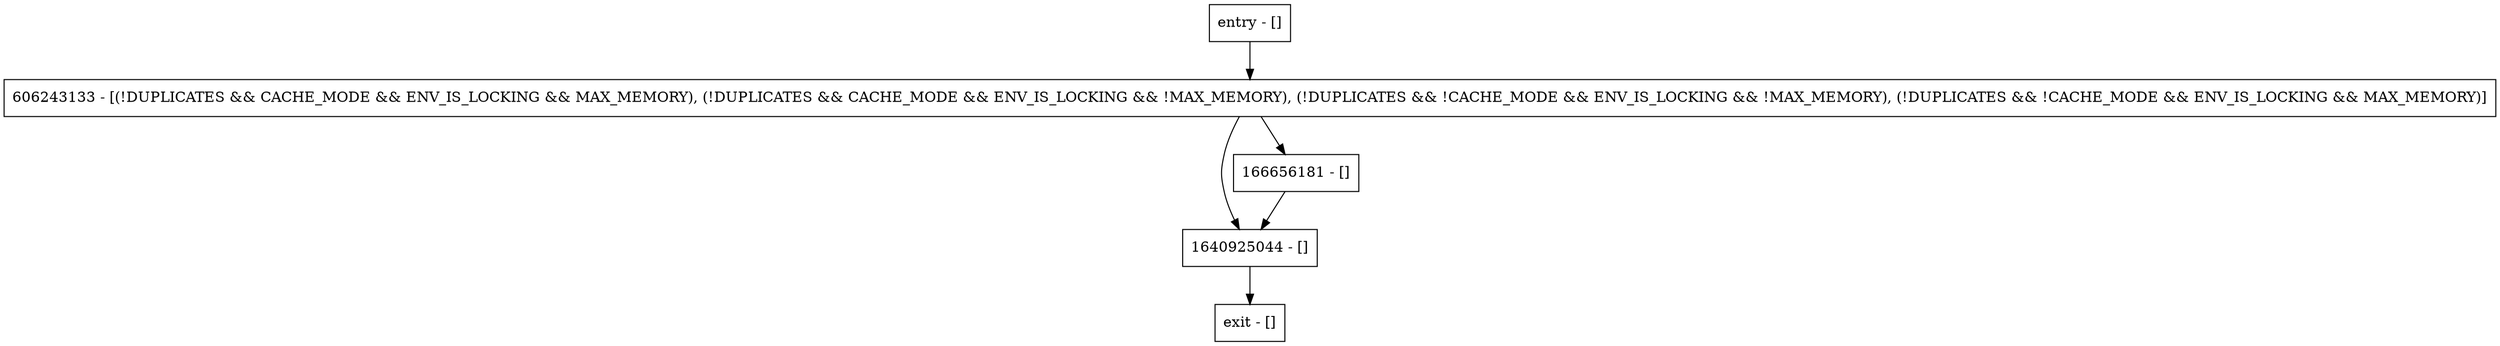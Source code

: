 digraph addCursor {
node [shape=record];
entry [label="entry - []"];
exit [label="exit - []"];
606243133 [label="606243133 - [(!DUPLICATES && CACHE_MODE && ENV_IS_LOCKING && MAX_MEMORY), (!DUPLICATES && CACHE_MODE && ENV_IS_LOCKING && !MAX_MEMORY), (!DUPLICATES && !CACHE_MODE && ENV_IS_LOCKING && !MAX_MEMORY), (!DUPLICATES && !CACHE_MODE && ENV_IS_LOCKING && MAX_MEMORY)]"];
1640925044 [label="1640925044 - []"];
166656181 [label="166656181 - []"];
entry;
exit;
entry -> 606243133;
606243133 -> 1640925044;
606243133 -> 166656181;
1640925044 -> exit;
166656181 -> 1640925044;
}
